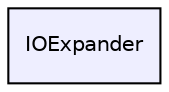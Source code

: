 digraph "IOExpander/" {
  compound=true
  node [ fontsize="10", fontname="Helvetica"];
  edge [ labelfontsize="10", labelfontname="Helvetica"];
  dir_c0ac432f594f82c68e3a9ca36e53be24 [shape=box, label="IOExpander", style="filled", fillcolor="#eeeeff", pencolor="black", URL="dir_c0ac432f594f82c68e3a9ca36e53be24.html"];
}
